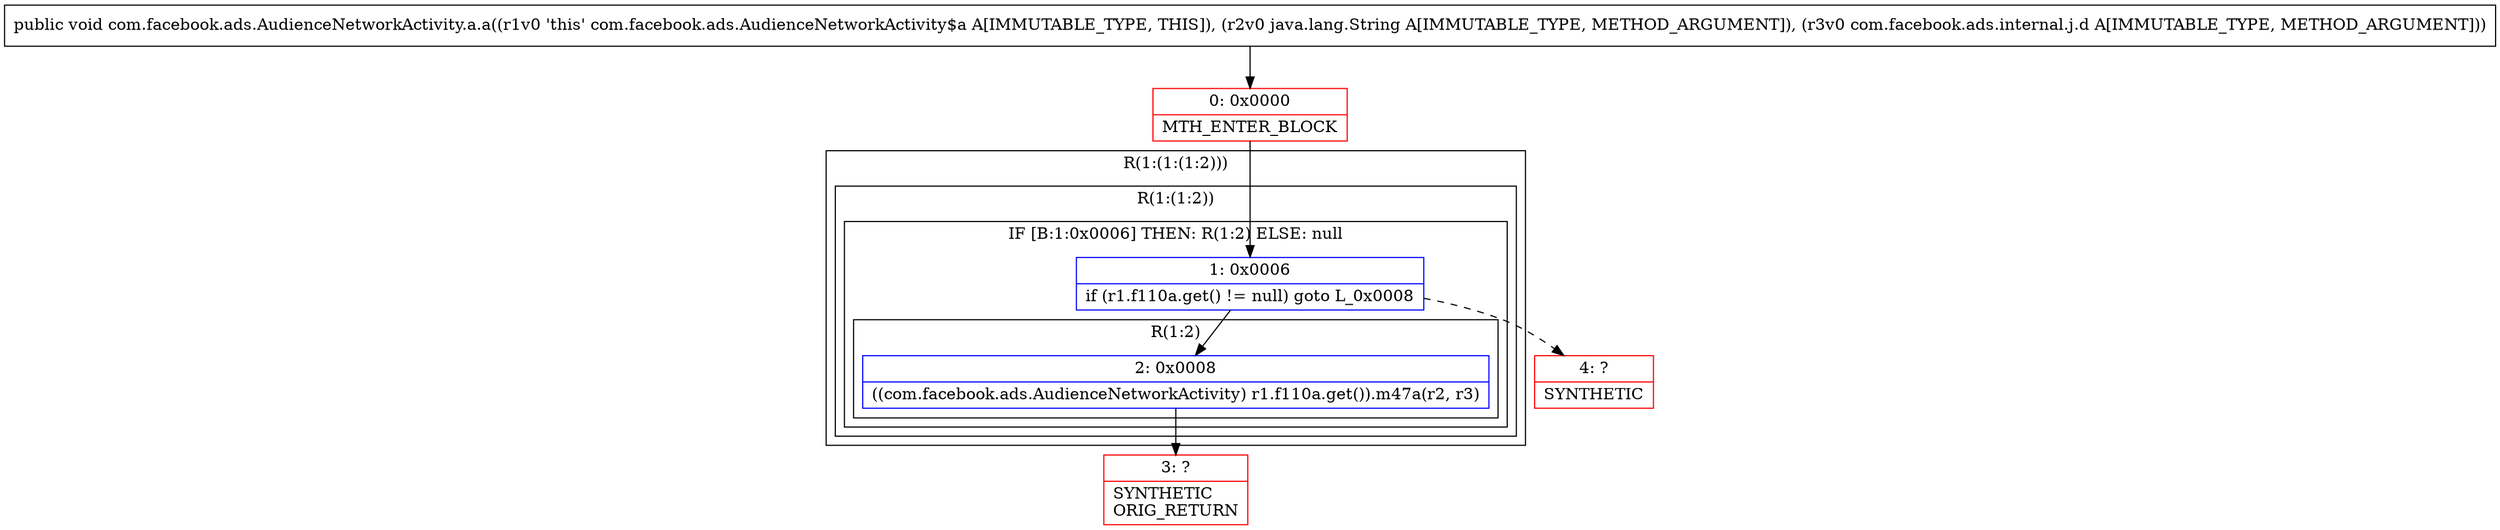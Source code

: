 digraph "CFG forcom.facebook.ads.AudienceNetworkActivity.a.a(Ljava\/lang\/String;Lcom\/facebook\/ads\/internal\/j\/d;)V" {
subgraph cluster_Region_1314558562 {
label = "R(1:(1:(1:2)))";
node [shape=record,color=blue];
subgraph cluster_Region_672119136 {
label = "R(1:(1:2))";
node [shape=record,color=blue];
subgraph cluster_IfRegion_1053069715 {
label = "IF [B:1:0x0006] THEN: R(1:2) ELSE: null";
node [shape=record,color=blue];
Node_1 [shape=record,label="{1\:\ 0x0006|if (r1.f110a.get() != null) goto L_0x0008\l}"];
subgraph cluster_Region_1790506868 {
label = "R(1:2)";
node [shape=record,color=blue];
Node_2 [shape=record,label="{2\:\ 0x0008|((com.facebook.ads.AudienceNetworkActivity) r1.f110a.get()).m47a(r2, r3)\l}"];
}
}
}
}
Node_0 [shape=record,color=red,label="{0\:\ 0x0000|MTH_ENTER_BLOCK\l}"];
Node_3 [shape=record,color=red,label="{3\:\ ?|SYNTHETIC\lORIG_RETURN\l}"];
Node_4 [shape=record,color=red,label="{4\:\ ?|SYNTHETIC\l}"];
MethodNode[shape=record,label="{public void com.facebook.ads.AudienceNetworkActivity.a.a((r1v0 'this' com.facebook.ads.AudienceNetworkActivity$a A[IMMUTABLE_TYPE, THIS]), (r2v0 java.lang.String A[IMMUTABLE_TYPE, METHOD_ARGUMENT]), (r3v0 com.facebook.ads.internal.j.d A[IMMUTABLE_TYPE, METHOD_ARGUMENT])) }"];
MethodNode -> Node_0;
Node_1 -> Node_2;
Node_1 -> Node_4[style=dashed];
Node_2 -> Node_3;
Node_0 -> Node_1;
}

